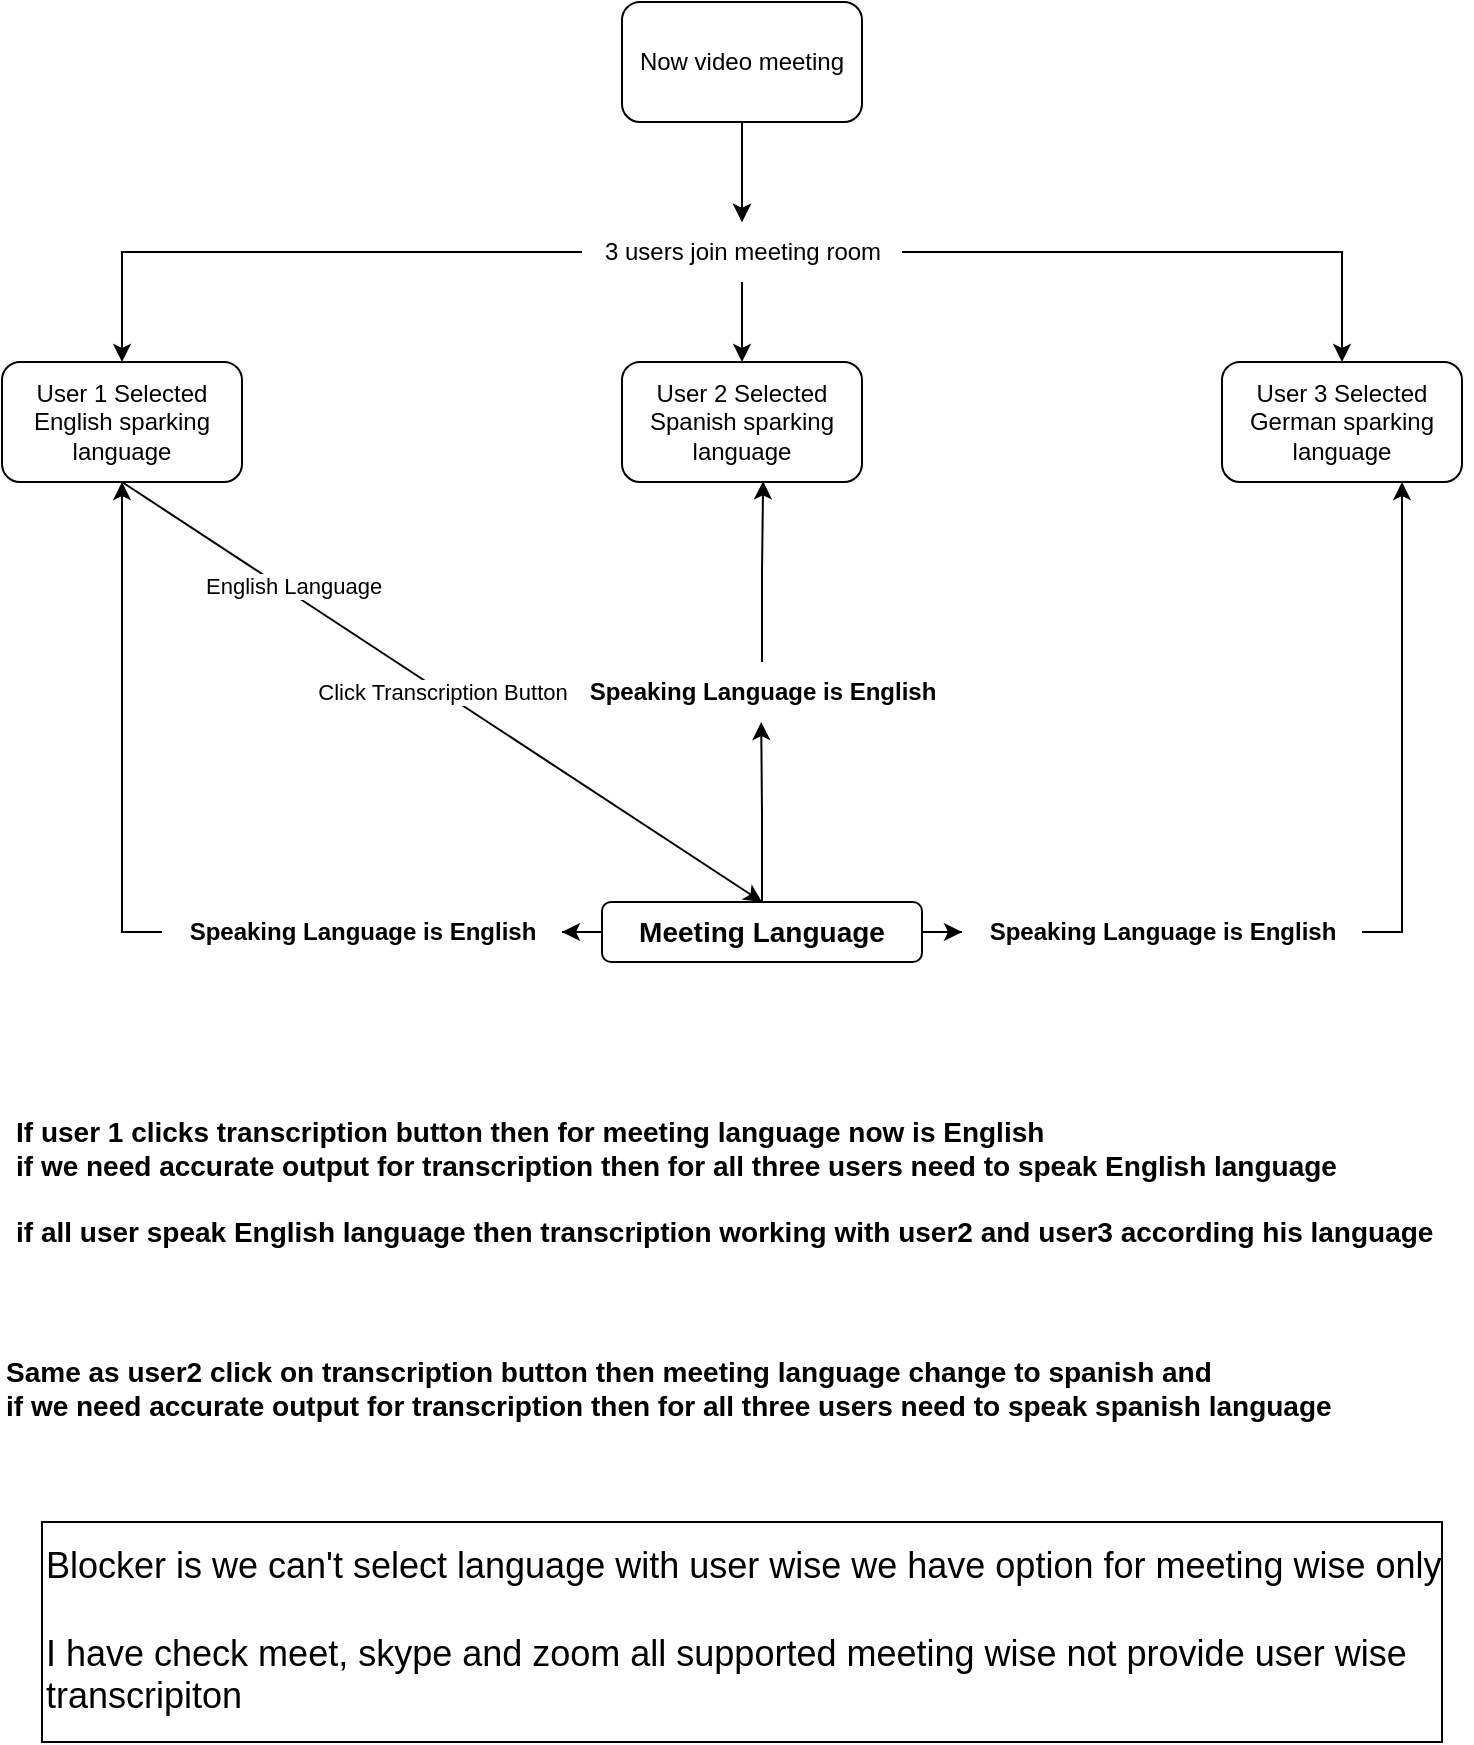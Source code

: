 <mxfile version="24.3.1" type="github">
  <diagram name="Page-1" id="o0LcYzsVzfWZ8x-WxZuV">
    <mxGraphModel dx="1229" dy="497" grid="1" gridSize="10" guides="1" tooltips="1" connect="1" arrows="1" fold="1" page="1" pageScale="1" pageWidth="850" pageHeight="1100" math="0" shadow="0">
      <root>
        <mxCell id="0" />
        <mxCell id="1" parent="0" />
        <mxCell id="dIP-NNL8l3jh8cJKC_hJ-7" style="edgeStyle=orthogonalEdgeStyle;rounded=0;orthogonalLoop=1;jettySize=auto;html=1;exitX=0.5;exitY=1;exitDx=0;exitDy=0;" edge="1" parent="1" source="dIP-NNL8l3jh8cJKC_hJ-9" target="dIP-NNL8l3jh8cJKC_hJ-3">
          <mxGeometry relative="1" as="geometry" />
        </mxCell>
        <mxCell id="dIP-NNL8l3jh8cJKC_hJ-1" value="Now video meeting" style="rounded=1;whiteSpace=wrap;html=1;" vertex="1" parent="1">
          <mxGeometry x="350" y="10" width="120" height="60" as="geometry" />
        </mxCell>
        <mxCell id="dIP-NNL8l3jh8cJKC_hJ-2" value="User 1 Selected English sparking language" style="rounded=1;whiteSpace=wrap;html=1;" vertex="1" parent="1">
          <mxGeometry x="40" y="190" width="120" height="60" as="geometry" />
        </mxCell>
        <mxCell id="dIP-NNL8l3jh8cJKC_hJ-3" value="User 2 Selected Spanish sparking language" style="rounded=1;whiteSpace=wrap;html=1;" vertex="1" parent="1">
          <mxGeometry x="350" y="190" width="120" height="60" as="geometry" />
        </mxCell>
        <mxCell id="dIP-NNL8l3jh8cJKC_hJ-4" value="User 3 Selected German sparking language" style="rounded=1;whiteSpace=wrap;html=1;" vertex="1" parent="1">
          <mxGeometry x="650" y="190" width="120" height="60" as="geometry" />
        </mxCell>
        <mxCell id="dIP-NNL8l3jh8cJKC_hJ-10" value="" style="edgeStyle=orthogonalEdgeStyle;rounded=0;orthogonalLoop=1;jettySize=auto;html=1;exitX=0.5;exitY=1;exitDx=0;exitDy=0;entryX=0.5;entryY=0;entryDx=0;entryDy=0;" edge="1" parent="1" source="dIP-NNL8l3jh8cJKC_hJ-1" target="dIP-NNL8l3jh8cJKC_hJ-9">
          <mxGeometry relative="1" as="geometry">
            <mxPoint x="410" y="70" as="sourcePoint" />
            <mxPoint x="720" y="320" as="targetPoint" />
          </mxGeometry>
        </mxCell>
        <mxCell id="dIP-NNL8l3jh8cJKC_hJ-11" value="" style="edgeStyle=orthogonalEdgeStyle;rounded=0;orthogonalLoop=1;jettySize=auto;html=1;exitX=0.5;exitY=1;exitDx=0;exitDy=0;" edge="1" parent="1" source="dIP-NNL8l3jh8cJKC_hJ-1" target="dIP-NNL8l3jh8cJKC_hJ-9">
          <mxGeometry relative="1" as="geometry">
            <mxPoint x="410" y="70" as="sourcePoint" />
            <mxPoint x="410" y="320" as="targetPoint" />
          </mxGeometry>
        </mxCell>
        <mxCell id="dIP-NNL8l3jh8cJKC_hJ-13" style="edgeStyle=orthogonalEdgeStyle;rounded=0;orthogonalLoop=1;jettySize=auto;html=1;" edge="1" parent="1" source="dIP-NNL8l3jh8cJKC_hJ-9" target="dIP-NNL8l3jh8cJKC_hJ-2">
          <mxGeometry relative="1" as="geometry" />
        </mxCell>
        <mxCell id="dIP-NNL8l3jh8cJKC_hJ-14" style="edgeStyle=orthogonalEdgeStyle;rounded=0;orthogonalLoop=1;jettySize=auto;html=1;entryX=0.5;entryY=0;entryDx=0;entryDy=0;" edge="1" parent="1" source="dIP-NNL8l3jh8cJKC_hJ-9" target="dIP-NNL8l3jh8cJKC_hJ-4">
          <mxGeometry relative="1" as="geometry" />
        </mxCell>
        <mxCell id="dIP-NNL8l3jh8cJKC_hJ-9" value="3 users join meeting room" style="text;html=1;align=center;verticalAlign=middle;resizable=0;points=[];autosize=1;strokeColor=none;fillColor=none;" vertex="1" parent="1">
          <mxGeometry x="330" y="120" width="160" height="30" as="geometry" />
        </mxCell>
        <mxCell id="dIP-NNL8l3jh8cJKC_hJ-23" style="edgeStyle=orthogonalEdgeStyle;rounded=0;orthogonalLoop=1;jettySize=auto;html=1;exitX=0;exitY=0.5;exitDx=0;exitDy=0;entryX=0.5;entryY=1;entryDx=0;entryDy=0;" edge="1" parent="1" source="dIP-NNL8l3jh8cJKC_hJ-31" target="dIP-NNL8l3jh8cJKC_hJ-2">
          <mxGeometry relative="1" as="geometry" />
        </mxCell>
        <mxCell id="dIP-NNL8l3jh8cJKC_hJ-24" style="edgeStyle=orthogonalEdgeStyle;rounded=0;orthogonalLoop=1;jettySize=auto;html=1;exitX=1;exitY=0.5;exitDx=0;exitDy=0;entryX=0.75;entryY=1;entryDx=0;entryDy=0;" edge="1" parent="1" source="dIP-NNL8l3jh8cJKC_hJ-38" target="dIP-NNL8l3jh8cJKC_hJ-4">
          <mxGeometry relative="1" as="geometry" />
        </mxCell>
        <mxCell id="dIP-NNL8l3jh8cJKC_hJ-37" style="edgeStyle=orthogonalEdgeStyle;rounded=0;orthogonalLoop=1;jettySize=auto;html=1;exitX=0;exitY=0.5;exitDx=0;exitDy=0;" edge="1" parent="1" source="dIP-NNL8l3jh8cJKC_hJ-15" target="dIP-NNL8l3jh8cJKC_hJ-31">
          <mxGeometry relative="1" as="geometry" />
        </mxCell>
        <mxCell id="dIP-NNL8l3jh8cJKC_hJ-40" style="edgeStyle=orthogonalEdgeStyle;rounded=0;orthogonalLoop=1;jettySize=auto;html=1;exitX=1;exitY=0.5;exitDx=0;exitDy=0;" edge="1" parent="1" source="dIP-NNL8l3jh8cJKC_hJ-15" target="dIP-NNL8l3jh8cJKC_hJ-38">
          <mxGeometry relative="1" as="geometry" />
        </mxCell>
        <mxCell id="dIP-NNL8l3jh8cJKC_hJ-15" value="&lt;font style=&quot;font-size: 14px;&quot;&gt;&lt;b&gt;Meeting Language&lt;/b&gt;&lt;/font&gt;" style="rounded=1;whiteSpace=wrap;html=1;" vertex="1" parent="1">
          <mxGeometry x="340" y="460" width="160" height="30" as="geometry" />
        </mxCell>
        <mxCell id="dIP-NNL8l3jh8cJKC_hJ-18" value="" style="endArrow=classic;html=1;rounded=0;exitX=0.5;exitY=1;exitDx=0;exitDy=0;entryX=0.5;entryY=0;entryDx=0;entryDy=0;" edge="1" parent="1" source="dIP-NNL8l3jh8cJKC_hJ-2" target="dIP-NNL8l3jh8cJKC_hJ-15">
          <mxGeometry relative="1" as="geometry">
            <mxPoint x="330" y="370" as="sourcePoint" />
            <mxPoint x="490" y="370" as="targetPoint" />
          </mxGeometry>
        </mxCell>
        <mxCell id="dIP-NNL8l3jh8cJKC_hJ-19" value="Click Transcription Button" style="edgeLabel;resizable=0;html=1;;align=center;verticalAlign=middle;" connectable="0" vertex="1" parent="dIP-NNL8l3jh8cJKC_hJ-18">
          <mxGeometry relative="1" as="geometry" />
        </mxCell>
        <mxCell id="dIP-NNL8l3jh8cJKC_hJ-20" value="English Language" style="edgeLabel;resizable=0;html=1;;align=left;verticalAlign=bottom;" connectable="0" vertex="1" parent="dIP-NNL8l3jh8cJKC_hJ-18">
          <mxGeometry x="-1" relative="1" as="geometry">
            <mxPoint x="40" y="60" as="offset" />
          </mxGeometry>
        </mxCell>
        <mxCell id="dIP-NNL8l3jh8cJKC_hJ-27" value="&lt;font style=&quot;font-size: 14px;&quot;&gt;&lt;b&gt;If user 1 clicks transcription button then for meeting language now is English&lt;/b&gt;&lt;/font&gt;&lt;div&gt;&lt;font style=&quot;font-size: 14px;&quot;&gt;&lt;b&gt;if we need accurate output for transcription then for all three users need to speak English language&lt;br&gt;&lt;br&gt;if all user speak English language then transcription working with user2 and user3 according his language&lt;/b&gt;&lt;/font&gt;&lt;/div&gt;" style="text;html=1;align=left;verticalAlign=middle;resizable=0;points=[];autosize=1;strokeColor=none;fillColor=none;" vertex="1" parent="1">
          <mxGeometry x="45" y="560" width="730" height="80" as="geometry" />
        </mxCell>
        <mxCell id="dIP-NNL8l3jh8cJKC_hJ-28" value="&lt;font style=&quot;font-size: 14px;&quot;&gt;&lt;b&gt;Same as user2 click on transcription button then meeting language change to spanish and&amp;nbsp;&lt;/b&gt;&lt;/font&gt;&lt;div&gt;&lt;font style=&quot;font-size: 14px;&quot;&gt;&lt;b&gt;if we need accurate output for transcription then for all three users need to speak spanish language&lt;/b&gt;&lt;b&gt;&amp;nbsp;&amp;nbsp;&lt;/b&gt;&lt;/font&gt;&lt;/div&gt;" style="text;html=1;align=left;verticalAlign=middle;resizable=0;points=[];autosize=1;strokeColor=none;fillColor=none;" vertex="1" parent="1">
          <mxGeometry x="40" y="678" width="690" height="50" as="geometry" />
        </mxCell>
        <mxCell id="dIP-NNL8l3jh8cJKC_hJ-30" value="&lt;font style=&quot;font-size: 18px;&quot;&gt;Blocker is we can&#39;t select language with user wise we have option for meeting wise only&lt;br&gt;&lt;br&gt;I have check meet, skype and zoom all supported meeting wise not provide user wise transcripiton&lt;/font&gt;" style="whiteSpace=wrap;html=1;align=left;" vertex="1" parent="1">
          <mxGeometry x="60" y="770" width="700" height="110" as="geometry" />
        </mxCell>
        <mxCell id="dIP-NNL8l3jh8cJKC_hJ-31" value="&lt;b&gt;Speaking Language is English&lt;/b&gt;" style="text;html=1;align=center;verticalAlign=middle;resizable=0;points=[];autosize=1;strokeColor=none;fillColor=none;" vertex="1" parent="1">
          <mxGeometry x="120" y="460" width="200" height="30" as="geometry" />
        </mxCell>
        <mxCell id="dIP-NNL8l3jh8cJKC_hJ-38" value="&lt;b&gt;Speaking Language is English&lt;/b&gt;" style="text;html=1;align=center;verticalAlign=middle;resizable=0;points=[];autosize=1;strokeColor=none;fillColor=none;" vertex="1" parent="1">
          <mxGeometry x="520" y="460" width="200" height="30" as="geometry" />
        </mxCell>
        <mxCell id="dIP-NNL8l3jh8cJKC_hJ-41" value="&lt;b&gt;Speaking Language is English&lt;/b&gt;" style="text;html=1;align=center;verticalAlign=middle;resizable=0;points=[];autosize=1;strokeColor=none;fillColor=none;" vertex="1" parent="1">
          <mxGeometry x="320" y="340" width="200" height="30" as="geometry" />
        </mxCell>
        <mxCell id="dIP-NNL8l3jh8cJKC_hJ-43" style="edgeStyle=orthogonalEdgeStyle;rounded=0;orthogonalLoop=1;jettySize=auto;html=1;exitX=0.5;exitY=0;exitDx=0;exitDy=0;entryX=0.498;entryY=1;entryDx=0;entryDy=0;entryPerimeter=0;" edge="1" parent="1" source="dIP-NNL8l3jh8cJKC_hJ-15" target="dIP-NNL8l3jh8cJKC_hJ-41">
          <mxGeometry relative="1" as="geometry" />
        </mxCell>
        <mxCell id="dIP-NNL8l3jh8cJKC_hJ-44" style="edgeStyle=orthogonalEdgeStyle;rounded=0;orthogonalLoop=1;jettySize=auto;html=1;entryX=0.588;entryY=0.994;entryDx=0;entryDy=0;entryPerimeter=0;" edge="1" parent="1" source="dIP-NNL8l3jh8cJKC_hJ-41" target="dIP-NNL8l3jh8cJKC_hJ-3">
          <mxGeometry relative="1" as="geometry" />
        </mxCell>
      </root>
    </mxGraphModel>
  </diagram>
</mxfile>
